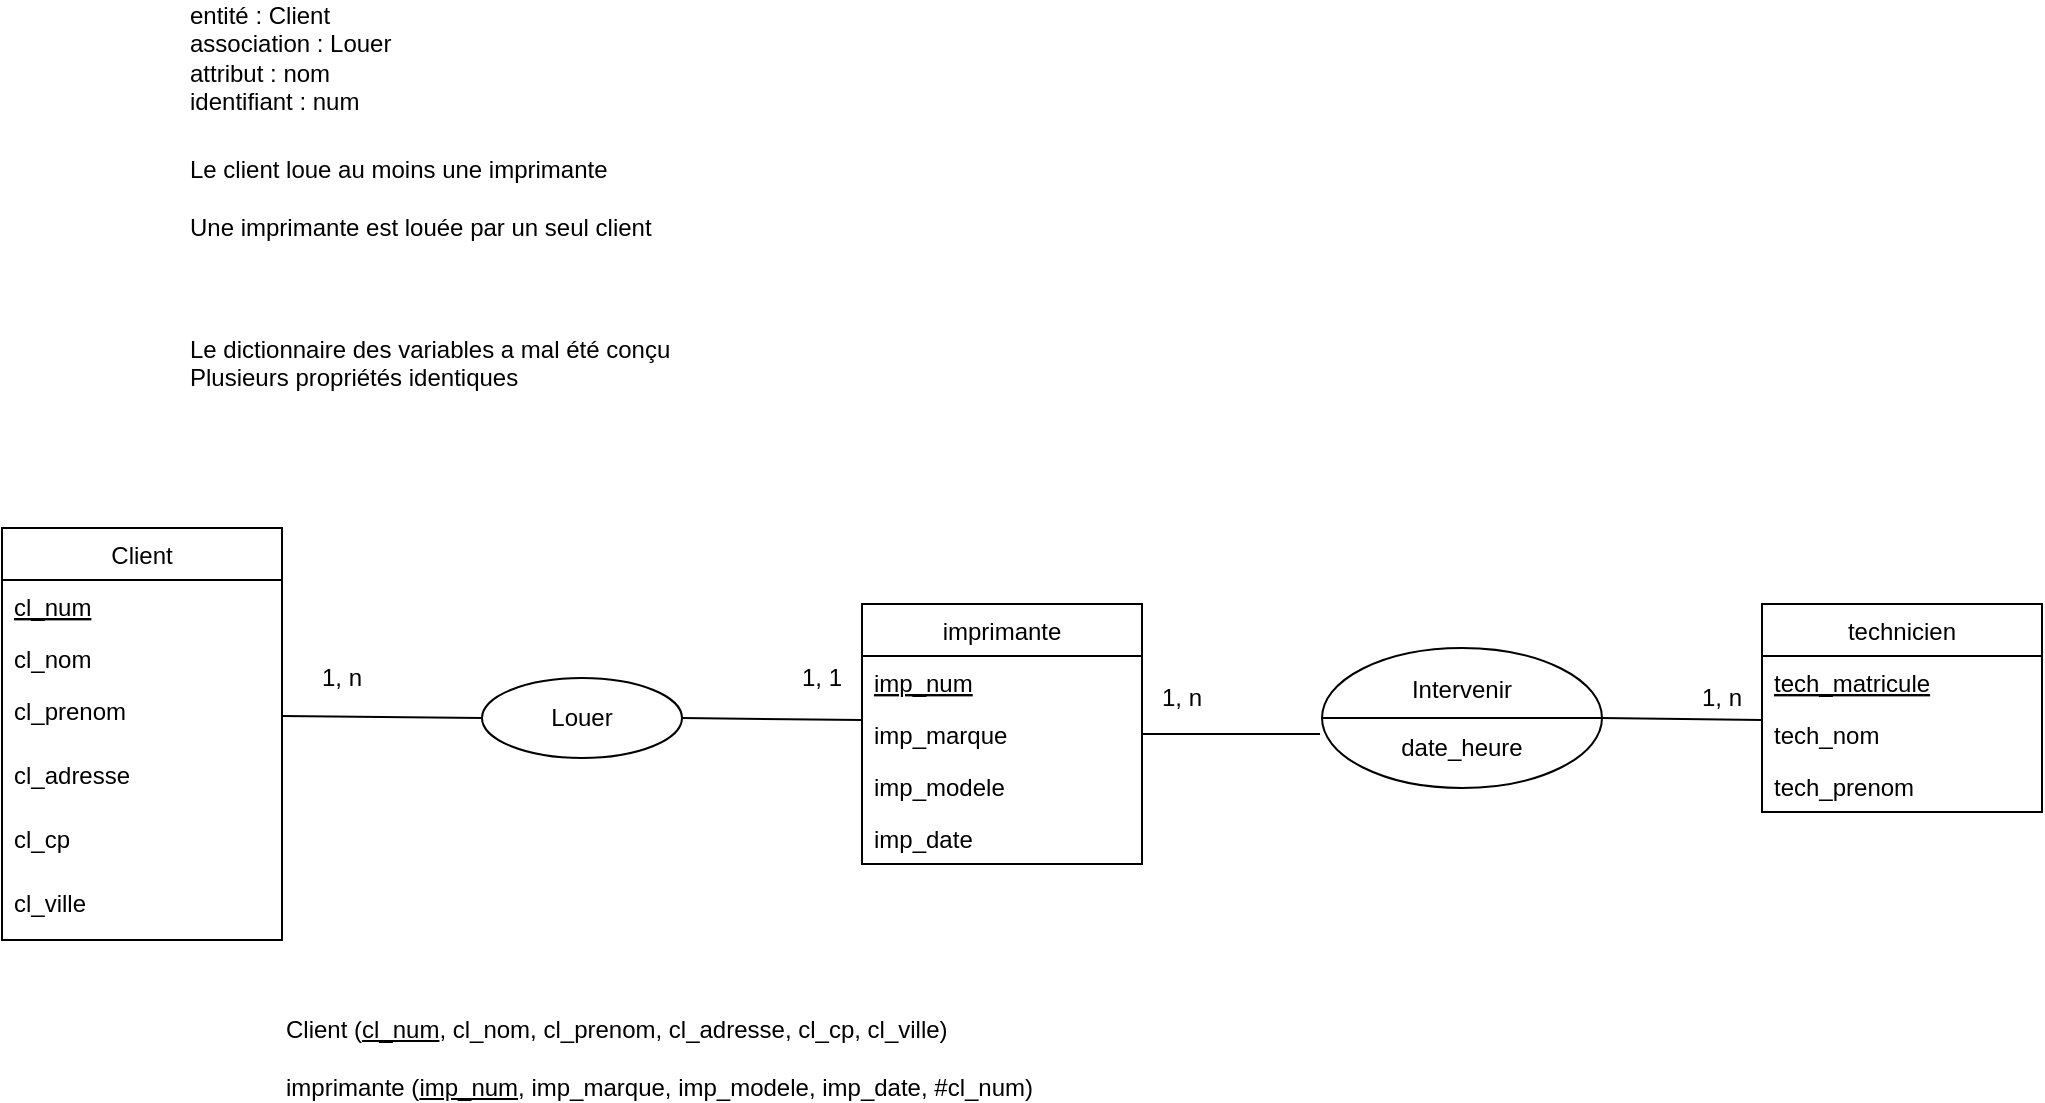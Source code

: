 <mxfile version="20.7.4" type="github">
  <diagram id="ybnF1-MVuXjFzrns_gzO" name="Page-1">
    <mxGraphModel dx="2021" dy="764" grid="1" gridSize="10" guides="1" tooltips="1" connect="1" arrows="1" fold="1" page="1" pageScale="1" pageWidth="827" pageHeight="1169" math="0" shadow="0">
      <root>
        <mxCell id="0" />
        <mxCell id="1" parent="0" />
        <mxCell id="CRsnM4I-JbtB1Yq5NlvE-1" value="&lt;div align=&quot;left&quot;&gt;entité : Client&lt;/div&gt;&lt;div align=&quot;left&quot;&gt;association : Louer&lt;/div&gt;&lt;div align=&quot;left&quot;&gt;attribut : nom&lt;br&gt;&lt;/div&gt;&lt;div align=&quot;left&quot;&gt;identifiant : num&lt;br&gt;&lt;/div&gt;" style="text;strokeColor=none;align=left;fillColor=none;html=1;verticalAlign=middle;whiteSpace=wrap;rounded=0;" vertex="1" parent="1">
          <mxGeometry x="42" y="20" width="120" height="30" as="geometry" />
        </mxCell>
        <mxCell id="CRsnM4I-JbtB1Yq5NlvE-2" value="&lt;div align=&quot;left&quot;&gt;Le client loue au moins une imprimante&lt;br&gt;&lt;/div&gt;&lt;div&gt;&lt;br&gt;&lt;/div&gt;&lt;div&gt;Une imprimante est louée par un seul client&lt;br&gt;&lt;/div&gt;" style="text;strokeColor=none;align=left;fillColor=none;html=1;verticalAlign=middle;whiteSpace=wrap;rounded=0;" vertex="1" parent="1">
          <mxGeometry x="42" y="90" width="350" height="30" as="geometry" />
        </mxCell>
        <mxCell id="CRsnM4I-JbtB1Yq5NlvE-3" value="&lt;div&gt;Le dictionnaire des variables a mal été conçu&lt;/div&gt;&lt;div&gt;Plusieurs propriétés identiques&lt;/div&gt;&lt;div&gt;&lt;br&gt;&lt;/div&gt;" style="text;strokeColor=none;align=left;fillColor=none;html=1;verticalAlign=middle;whiteSpace=wrap;rounded=0;" vertex="1" parent="1">
          <mxGeometry x="42" y="180" width="348" height="30" as="geometry" />
        </mxCell>
        <mxCell id="CRsnM4I-JbtB1Yq5NlvE-4" value="imprimante" style="swimlane;fontStyle=0;childLayout=stackLayout;horizontal=1;startSize=26;fillColor=none;horizontalStack=0;resizeParent=1;resizeParentMax=0;resizeLast=0;collapsible=1;marginBottom=0;" vertex="1" parent="1">
          <mxGeometry x="380" y="308" width="140" height="130" as="geometry" />
        </mxCell>
        <mxCell id="CRsnM4I-JbtB1Yq5NlvE-5" value="imp_num" style="text;strokeColor=none;fillColor=none;align=left;verticalAlign=top;spacingLeft=4;spacingRight=4;overflow=hidden;rotatable=0;points=[[0,0.5],[1,0.5]];portConstraint=eastwest;fontStyle=4" vertex="1" parent="CRsnM4I-JbtB1Yq5NlvE-4">
          <mxGeometry y="26" width="140" height="26" as="geometry" />
        </mxCell>
        <mxCell id="CRsnM4I-JbtB1Yq5NlvE-6" value="imp_marque" style="text;strokeColor=none;fillColor=none;align=left;verticalAlign=top;spacingLeft=4;spacingRight=4;overflow=hidden;rotatable=0;points=[[0,0.5],[1,0.5]];portConstraint=eastwest;" vertex="1" parent="CRsnM4I-JbtB1Yq5NlvE-4">
          <mxGeometry y="52" width="140" height="26" as="geometry" />
        </mxCell>
        <mxCell id="CRsnM4I-JbtB1Yq5NlvE-7" value="imp_modele" style="text;strokeColor=none;fillColor=none;align=left;verticalAlign=top;spacingLeft=4;spacingRight=4;overflow=hidden;rotatable=0;points=[[0,0.5],[1,0.5]];portConstraint=eastwest;" vertex="1" parent="CRsnM4I-JbtB1Yq5NlvE-4">
          <mxGeometry y="78" width="140" height="26" as="geometry" />
        </mxCell>
        <mxCell id="CRsnM4I-JbtB1Yq5NlvE-19" value="imp_date" style="text;strokeColor=none;fillColor=none;align=left;verticalAlign=top;spacingLeft=4;spacingRight=4;overflow=hidden;rotatable=0;points=[[0,0.5],[1,0.5]];portConstraint=eastwest;" vertex="1" parent="CRsnM4I-JbtB1Yq5NlvE-4">
          <mxGeometry y="104" width="140" height="26" as="geometry" />
        </mxCell>
        <mxCell id="CRsnM4I-JbtB1Yq5NlvE-8" value="Client" style="swimlane;fontStyle=0;childLayout=stackLayout;horizontal=1;startSize=26;fillColor=none;horizontalStack=0;resizeParent=1;resizeParentMax=0;resizeLast=0;collapsible=1;marginBottom=0;" vertex="1" parent="1">
          <mxGeometry x="-50" y="270" width="140" height="206" as="geometry" />
        </mxCell>
        <mxCell id="CRsnM4I-JbtB1Yq5NlvE-9" value="cl_num&#xa;" style="text;strokeColor=none;fillColor=none;align=left;verticalAlign=top;spacingLeft=4;spacingRight=4;overflow=hidden;rotatable=0;points=[[0,0.5],[1,0.5]];portConstraint=eastwest;fontStyle=4" vertex="1" parent="CRsnM4I-JbtB1Yq5NlvE-8">
          <mxGeometry y="26" width="140" height="26" as="geometry" />
        </mxCell>
        <mxCell id="CRsnM4I-JbtB1Yq5NlvE-10" value="cl_nom" style="text;strokeColor=none;fillColor=none;align=left;verticalAlign=top;spacingLeft=4;spacingRight=4;overflow=hidden;rotatable=0;points=[[0,0.5],[1,0.5]];portConstraint=eastwest;" vertex="1" parent="CRsnM4I-JbtB1Yq5NlvE-8">
          <mxGeometry y="52" width="140" height="26" as="geometry" />
        </mxCell>
        <mxCell id="CRsnM4I-JbtB1Yq5NlvE-11" value="cl_prenom" style="text;strokeColor=none;fillColor=none;align=left;verticalAlign=top;spacingLeft=4;spacingRight=4;overflow=hidden;rotatable=0;points=[[0,0.5],[1,0.5]];portConstraint=eastwest;" vertex="1" parent="CRsnM4I-JbtB1Yq5NlvE-8">
          <mxGeometry y="78" width="140" height="32" as="geometry" />
        </mxCell>
        <mxCell id="CRsnM4I-JbtB1Yq5NlvE-16" value="cl_adresse" style="text;strokeColor=none;fillColor=none;align=left;verticalAlign=top;spacingLeft=4;spacingRight=4;overflow=hidden;rotatable=0;points=[[0,0.5],[1,0.5]];portConstraint=eastwest;" vertex="1" parent="CRsnM4I-JbtB1Yq5NlvE-8">
          <mxGeometry y="110" width="140" height="32" as="geometry" />
        </mxCell>
        <mxCell id="CRsnM4I-JbtB1Yq5NlvE-17" value="cl_cp" style="text;strokeColor=none;fillColor=none;align=left;verticalAlign=top;spacingLeft=4;spacingRight=4;overflow=hidden;rotatable=0;points=[[0,0.5],[1,0.5]];portConstraint=eastwest;" vertex="1" parent="CRsnM4I-JbtB1Yq5NlvE-8">
          <mxGeometry y="142" width="140" height="32" as="geometry" />
        </mxCell>
        <mxCell id="CRsnM4I-JbtB1Yq5NlvE-18" value="cl_ville" style="text;strokeColor=none;fillColor=none;align=left;verticalAlign=top;spacingLeft=4;spacingRight=4;overflow=hidden;rotatable=0;points=[[0,0.5],[1,0.5]];portConstraint=eastwest;" vertex="1" parent="CRsnM4I-JbtB1Yq5NlvE-8">
          <mxGeometry y="174" width="140" height="32" as="geometry" />
        </mxCell>
        <mxCell id="CRsnM4I-JbtB1Yq5NlvE-12" value="technicien" style="swimlane;fontStyle=0;childLayout=stackLayout;horizontal=1;startSize=26;fillColor=none;horizontalStack=0;resizeParent=1;resizeParentMax=0;resizeLast=0;collapsible=1;marginBottom=0;" vertex="1" parent="1">
          <mxGeometry x="830" y="308" width="140" height="104" as="geometry" />
        </mxCell>
        <mxCell id="CRsnM4I-JbtB1Yq5NlvE-13" value="tech_matricule" style="text;strokeColor=none;fillColor=none;align=left;verticalAlign=top;spacingLeft=4;spacingRight=4;overflow=hidden;rotatable=0;points=[[0,0.5],[1,0.5]];portConstraint=eastwest;fontStyle=4" vertex="1" parent="CRsnM4I-JbtB1Yq5NlvE-12">
          <mxGeometry y="26" width="140" height="26" as="geometry" />
        </mxCell>
        <mxCell id="CRsnM4I-JbtB1Yq5NlvE-14" value="tech_nom" style="text;strokeColor=none;fillColor=none;align=left;verticalAlign=top;spacingLeft=4;spacingRight=4;overflow=hidden;rotatable=0;points=[[0,0.5],[1,0.5]];portConstraint=eastwest;" vertex="1" parent="CRsnM4I-JbtB1Yq5NlvE-12">
          <mxGeometry y="52" width="140" height="26" as="geometry" />
        </mxCell>
        <mxCell id="CRsnM4I-JbtB1Yq5NlvE-15" value="tech_prenom" style="text;strokeColor=none;fillColor=none;align=left;verticalAlign=top;spacingLeft=4;spacingRight=4;overflow=hidden;rotatable=0;points=[[0,0.5],[1,0.5]];portConstraint=eastwest;" vertex="1" parent="CRsnM4I-JbtB1Yq5NlvE-12">
          <mxGeometry y="78" width="140" height="26" as="geometry" />
        </mxCell>
        <mxCell id="CRsnM4I-JbtB1Yq5NlvE-22" style="rounded=0;orthogonalLoop=1;jettySize=auto;html=1;exitX=0;exitY=0.5;exitDx=0;exitDy=0;entryX=1;entryY=0.5;entryDx=0;entryDy=0;endArrow=none;endFill=0;" edge="1" parent="1" source="CRsnM4I-JbtB1Yq5NlvE-20" target="CRsnM4I-JbtB1Yq5NlvE-11">
          <mxGeometry relative="1" as="geometry" />
        </mxCell>
        <mxCell id="CRsnM4I-JbtB1Yq5NlvE-23" style="edgeStyle=none;rounded=0;orthogonalLoop=1;jettySize=auto;html=1;exitX=1;exitY=0.5;exitDx=0;exitDy=0;entryX=0;entryY=0.231;entryDx=0;entryDy=0;entryPerimeter=0;endArrow=none;endFill=0;" edge="1" parent="1" source="CRsnM4I-JbtB1Yq5NlvE-20" target="CRsnM4I-JbtB1Yq5NlvE-6">
          <mxGeometry relative="1" as="geometry" />
        </mxCell>
        <mxCell id="CRsnM4I-JbtB1Yq5NlvE-20" value="Louer" style="ellipse;whiteSpace=wrap;html=1;" vertex="1" parent="1">
          <mxGeometry x="190" y="345" width="100" height="40" as="geometry" />
        </mxCell>
        <mxCell id="CRsnM4I-JbtB1Yq5NlvE-25" style="edgeStyle=none;rounded=0;orthogonalLoop=1;jettySize=auto;html=1;exitX=1;exitY=0.5;exitDx=0;exitDy=0;entryX=0;entryY=0.231;entryDx=0;entryDy=0;entryPerimeter=0;endArrow=none;endFill=0;" edge="1" parent="1" source="CRsnM4I-JbtB1Yq5NlvE-21" target="CRsnM4I-JbtB1Yq5NlvE-14">
          <mxGeometry relative="1" as="geometry" />
        </mxCell>
        <mxCell id="CRsnM4I-JbtB1Yq5NlvE-21" value="&lt;div&gt;Intervenir&lt;/div&gt;&lt;div&gt;&lt;br&gt;&lt;/div&gt;&lt;div&gt;date_heure&lt;br&gt;&lt;/div&gt;" style="ellipse;whiteSpace=wrap;html=1;" vertex="1" parent="1">
          <mxGeometry x="610" y="330" width="140" height="70" as="geometry" />
        </mxCell>
        <mxCell id="CRsnM4I-JbtB1Yq5NlvE-24" style="edgeStyle=none;rounded=0;orthogonalLoop=1;jettySize=auto;html=1;exitX=1;exitY=0.5;exitDx=0;exitDy=0;entryX=-0.007;entryY=0.614;entryDx=0;entryDy=0;entryPerimeter=0;endArrow=none;endFill=0;" edge="1" parent="1" source="CRsnM4I-JbtB1Yq5NlvE-6" target="CRsnM4I-JbtB1Yq5NlvE-21">
          <mxGeometry relative="1" as="geometry" />
        </mxCell>
        <mxCell id="CRsnM4I-JbtB1Yq5NlvE-26" style="edgeStyle=none;rounded=0;orthogonalLoop=1;jettySize=auto;html=1;exitX=0;exitY=0.5;exitDx=0;exitDy=0;entryX=1;entryY=0.5;entryDx=0;entryDy=0;endArrow=none;endFill=0;" edge="1" parent="1" source="CRsnM4I-JbtB1Yq5NlvE-21" target="CRsnM4I-JbtB1Yq5NlvE-21">
          <mxGeometry relative="1" as="geometry" />
        </mxCell>
        <mxCell id="CRsnM4I-JbtB1Yq5NlvE-27" value="1, n" style="text;strokeColor=none;align=center;fillColor=none;html=1;verticalAlign=middle;whiteSpace=wrap;rounded=0;" vertex="1" parent="1">
          <mxGeometry x="90" y="330" width="60" height="30" as="geometry" />
        </mxCell>
        <mxCell id="CRsnM4I-JbtB1Yq5NlvE-28" value="1, 1" style="text;strokeColor=none;align=center;fillColor=none;html=1;verticalAlign=middle;whiteSpace=wrap;rounded=0;" vertex="1" parent="1">
          <mxGeometry x="330" y="330" width="60" height="30" as="geometry" />
        </mxCell>
        <mxCell id="CRsnM4I-JbtB1Yq5NlvE-29" value="1, n" style="text;strokeColor=none;align=center;fillColor=none;html=1;verticalAlign=middle;whiteSpace=wrap;rounded=0;" vertex="1" parent="1">
          <mxGeometry x="510" y="340" width="60" height="30" as="geometry" />
        </mxCell>
        <mxCell id="CRsnM4I-JbtB1Yq5NlvE-30" value="1, n" style="text;strokeColor=none;align=center;fillColor=none;html=1;verticalAlign=middle;whiteSpace=wrap;rounded=0;" vertex="1" parent="1">
          <mxGeometry x="780" y="340" width="60" height="30" as="geometry" />
        </mxCell>
        <mxCell id="CRsnM4I-JbtB1Yq5NlvE-31" value="&lt;div align=&quot;left&quot;&gt;Client (&lt;u&gt;cl_num&lt;/u&gt;, cl_nom, cl_prenom, cl_adresse, cl_cp, cl_ville)&lt;/div&gt;&lt;div&gt;&lt;br&gt;&lt;/div&gt;&lt;div&gt;imprimante (&lt;u&gt;imp_num&lt;/u&gt;, imp_marque, imp_modele, imp_date, #cl_num)&lt;/div&gt;" style="text;strokeColor=none;align=left;fillColor=none;html=1;verticalAlign=middle;whiteSpace=wrap;rounded=0;" vertex="1" parent="1">
          <mxGeometry x="90" y="520" width="470" height="30" as="geometry" />
        </mxCell>
      </root>
    </mxGraphModel>
  </diagram>
</mxfile>
